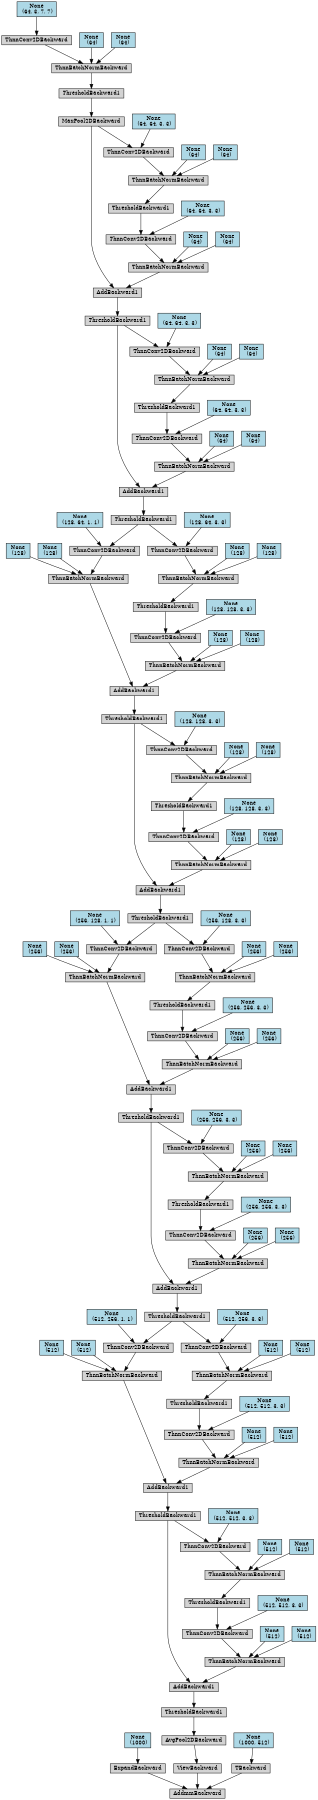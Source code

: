 digraph {
	graph [size="12,12"]
	node [align=left fontsize=12 height=0.2 ranksep=0.1 shape=box style=filled]
	140107694165520 [label=AddmmBackward]
	140107694165576 -> 140107694165520
	140107694165576 [label=ExpandBackward]
	140107694165800 -> 140107694165576
	140107694165800 [label="None
 (1000)" fillcolor=lightblue]
	140107694165632 -> 140107694165520
	140107694165632 [label=ViewBackward]
	140107694165856 -> 140107694165632
	140107694165856 [label=AvgPool2DBackward]
	140107694165968 -> 140107694165856
	140107694165968 [label=ThresholdBackward1]
	140107694260352 -> 140107694165968
	140107694260352 [label=AddBackward1]
	140107694260464 -> 140107694260352
	140107694260464 [label=ThnnBatchNormBackward]
	140107694260632 -> 140107694260464
	140107694260632 [label=ThnnConv2DBackward]
	140107694260856 -> 140107694260632
	140107694260856 [label=ThresholdBackward1]
	140107694261024 -> 140107694260856
	140107694261024 [label=ThnnBatchNormBackward]
	140107694261136 -> 140107694261024
	140107694261136 [label=ThnnConv2DBackward]
	140107694260520 -> 140107694261136
	140107694260520 [label=ThresholdBackward1]
	140107694261472 -> 140107694260520
	140107694261472 [label=AddBackward1]
	140107694261584 -> 140107694261472
	140107694261584 [label=ThnnBatchNormBackward]
	140107694261752 -> 140107694261584
	140107694261752 [label=ThnnConv2DBackward]
	140107694261976 -> 140107694261752
	140107694261976 [label=ThresholdBackward1]
	140107694262144 -> 140107694261976
	140107694262144 [label=ThnnBatchNormBackward]
	140107694262256 -> 140107694262144
	140107694262256 [label=ThnnConv2DBackward]
	140107694262480 -> 140107694262256
	140107694262480 [label=ThresholdBackward1]
	140107694262648 -> 140107694262480
	140107694262648 [label=AddBackward1]
	140107694262760 -> 140107694262648
	140107694262760 [label=ThnnBatchNormBackward]
	140107694262928 -> 140107694262760
	140107694262928 [label=ThnnConv2DBackward]
	140107694263152 -> 140107694262928
	140107694263152 [label=ThresholdBackward1]
	140107694263320 -> 140107694263152
	140107694263320 [label=ThnnBatchNormBackward]
	140107694263432 -> 140107694263320
	140107694263432 [label=ThnnConv2DBackward]
	140107694262816 -> 140107694263432
	140107694262816 [label=ThresholdBackward1]
	140107694263768 -> 140107694262816
	140107694263768 [label=AddBackward1]
	140107694263880 -> 140107694263768
	140107694263880 [label=ThnnBatchNormBackward]
	140107694264048 -> 140107694263880
	140107694264048 [label=ThnnConv2DBackward]
	140107694264272 -> 140107694264048
	140107694264272 [label=ThresholdBackward1]
	140107694272696 -> 140107694264272
	140107694272696 [label=ThnnBatchNormBackward]
	140107694272808 -> 140107694272696
	140107694272808 [label=ThnnConv2DBackward]
	140107694273032 -> 140107694272808
	140107694273032 [label=ThresholdBackward1]
	140107694273200 -> 140107694273032
	140107694273200 [label=AddBackward1]
	140107694273312 -> 140107694273200
	140107694273312 [label=ThnnBatchNormBackward]
	140107694273480 -> 140107694273312
	140107694273480 [label=ThnnConv2DBackward]
	140107694273704 -> 140107694273480
	140107694273704 [label=ThresholdBackward1]
	140107694273872 -> 140107694273704
	140107694273872 [label=ThnnBatchNormBackward]
	140107694273984 -> 140107694273872
	140107694273984 [label=ThnnConv2DBackward]
	140107694273368 -> 140107694273984
	140107694273368 [label=ThresholdBackward1]
	140107694274320 -> 140107694273368
	140107694274320 [label=AddBackward1]
	140107694274432 -> 140107694274320
	140107694274432 [label=ThnnBatchNormBackward]
	140107694274600 -> 140107694274432
	140107694274600 [label=ThnnConv2DBackward]
	140107694274824 -> 140107694274600
	140107694274824 [label=ThresholdBackward1]
	140107694274992 -> 140107694274824
	140107694274992 [label=ThnnBatchNormBackward]
	140107694275160 -> 140107694274992
	140107694275160 [label=ThnnConv2DBackward]
	140107694275384 -> 140107694275160
	140107694275384 [label=ThresholdBackward1]
	140107694275552 -> 140107694275384
	140107694275552 [label=AddBackward1]
	140107694275720 -> 140107694275552
	140107694275720 [label=ThnnBatchNormBackward]
	140107694275888 -> 140107694275720
	140107694275888 [label=ThnnConv2DBackward]
	140107694276112 -> 140107694275888
	140107694276112 [label=ThresholdBackward1]
	140107694276280 -> 140107694276112
	140107694276280 [label=ThnnBatchNormBackward]
	140107694276448 -> 140107694276280
	140107694276448 [label=ThnnConv2DBackward]
	140107694275776 -> 140107694276448
	140107694275776 [label=ThresholdBackward1]
	140107691778288 -> 140107694275776
	140107691778288 [label=AddBackward1]
	140107691778456 -> 140107691778288
	140107691778456 [label=ThnnBatchNormBackward]
	140107691778624 -> 140107691778456
	140107691778624 [label=ThnnConv2DBackward]
	140107691778848 -> 140107691778624
	140107691778848 [label=ThresholdBackward1]
	140107691779016 -> 140107691778848
	140107691779016 [label=ThnnBatchNormBackward]
	140107691779184 -> 140107691779016
	140107691779184 [label=ThnnConv2DBackward]
	140107691778512 -> 140107691779184
	140107691778512 [label=MaxPool2DBackward]
	140107691779520 -> 140107691778512
	140107691779520 [label=ThresholdBackward1]
	140107691779688 -> 140107691779520
	140107691779688 [label=ThnnBatchNormBackward]
	140107691779856 -> 140107691779688
	140107691779856 [label=ThnnConv2DBackward]
	140107691780080 -> 140107691779856
	140107691780080 [label="None
 (64, 3, 7, 7)" fillcolor=lightblue]
	140107691779912 -> 140107691779688
	140107691779912 [label="None
 (64)" fillcolor=lightblue]
	140107691779968 -> 140107691779688
	140107691779968 [label="None
 (64)" fillcolor=lightblue]
	140107691779408 -> 140107691779184
	140107691779408 [label="None
 (64, 64, 3, 3)" fillcolor=lightblue]
	140107691779240 -> 140107691779016
	140107691779240 [label="None
 (64)" fillcolor=lightblue]
	140107691779296 -> 140107691779016
	140107691779296 [label="None
 (64)" fillcolor=lightblue]
	140107691778904 -> 140107691778624
	140107691778904 [label="None
 (64, 64, 3, 3)" fillcolor=lightblue]
	140107691778680 -> 140107691778456
	140107691778680 [label="None
 (64)" fillcolor=lightblue]
	140107691778736 -> 140107691778456
	140107691778736 [label="None
 (64)" fillcolor=lightblue]
	140107691778512 -> 140107691778288
	140107691778176 -> 140107694276448
	140107691778176 [label="None
 (64, 64, 3, 3)" fillcolor=lightblue]
	140107694276504 -> 140107694276280
	140107694276504 [label="None
 (64)" fillcolor=lightblue]
	140107694276560 -> 140107694276280
	140107694276560 [label="None
 (64)" fillcolor=lightblue]
	140107694276168 -> 140107694275888
	140107694276168 [label="None
 (64, 64, 3, 3)" fillcolor=lightblue]
	140107694275944 -> 140107694275720
	140107694275944 [label="None
 (64)" fillcolor=lightblue]
	140107694276000 -> 140107694275720
	140107694276000 [label="None
 (64)" fillcolor=lightblue]
	140107694275776 -> 140107694275552
	140107694275440 -> 140107694275160
	140107694275440 [label="None
 (128, 64, 3, 3)" fillcolor=lightblue]
	140107694275216 -> 140107694274992
	140107694275216 [label="None
 (128)" fillcolor=lightblue]
	140107694275272 -> 140107694274992
	140107694275272 [label="None
 (128)" fillcolor=lightblue]
	140107694274880 -> 140107694274600
	140107694274880 [label="None
 (128, 128, 3, 3)" fillcolor=lightblue]
	140107694274656 -> 140107694274432
	140107694274656 [label="None
 (128)" fillcolor=lightblue]
	140107694274712 -> 140107694274432
	140107694274712 [label="None
 (128)" fillcolor=lightblue]
	140107694274488 -> 140107694274320
	140107694274488 [label=ThnnBatchNormBackward]
	140107694274768 -> 140107694274488
	140107694274768 [label=ThnnConv2DBackward]
	140107694275384 -> 140107694274768
	140107694275048 -> 140107694274768
	140107694275048 [label="None
 (128, 64, 1, 1)" fillcolor=lightblue]
	140107694274936 -> 140107694274488
	140107694274936 [label="None
 (128)" fillcolor=lightblue]
	140107694275328 -> 140107694274488
	140107694275328 [label="None
 (128)" fillcolor=lightblue]
	140107694274208 -> 140107694273984
	140107694274208 [label="None
 (128, 128, 3, 3)" fillcolor=lightblue]
	140107694274040 -> 140107694273872
	140107694274040 [label="None
 (128)" fillcolor=lightblue]
	140107694274096 -> 140107694273872
	140107694274096 [label="None
 (128)" fillcolor=lightblue]
	140107694273760 -> 140107694273480
	140107694273760 [label="None
 (128, 128, 3, 3)" fillcolor=lightblue]
	140107694273536 -> 140107694273312
	140107694273536 [label="None
 (128)" fillcolor=lightblue]
	140107694273592 -> 140107694273312
	140107694273592 [label="None
 (128)" fillcolor=lightblue]
	140107694273368 -> 140107694273200
	140107694273088 -> 140107694272808
	140107694273088 [label="None
 (256, 128, 3, 3)" fillcolor=lightblue]
	140107694272864 -> 140107694272696
	140107694272864 [label="None
 (256)" fillcolor=lightblue]
	140107694272920 -> 140107694272696
	140107694272920 [label="None
 (256)" fillcolor=lightblue]
	140107694272584 -> 140107694264048
	140107694272584 [label="None
 (256, 256, 3, 3)" fillcolor=lightblue]
	140107694264104 -> 140107694263880
	140107694264104 [label="None
 (256)" fillcolor=lightblue]
	140107694264160 -> 140107694263880
	140107694264160 [label="None
 (256)" fillcolor=lightblue]
	140107694263936 -> 140107694263768
	140107694263936 [label=ThnnBatchNormBackward]
	140107694264216 -> 140107694263936
	140107694264216 [label=ThnnConv2DBackward]
	140107694273032 -> 140107694264216
	140107694272752 -> 140107694264216
	140107694272752 [label="None
 (256, 128, 1, 1)" fillcolor=lightblue]
	140107694272640 -> 140107694263936
	140107694272640 [label="None
 (256)" fillcolor=lightblue]
	140107694272976 -> 140107694263936
	140107694272976 [label="None
 (256)" fillcolor=lightblue]
	140107694263656 -> 140107694263432
	140107694263656 [label="None
 (256, 256, 3, 3)" fillcolor=lightblue]
	140107694263488 -> 140107694263320
	140107694263488 [label="None
 (256)" fillcolor=lightblue]
	140107694263544 -> 140107694263320
	140107694263544 [label="None
 (256)" fillcolor=lightblue]
	140107694263208 -> 140107694262928
	140107694263208 [label="None
 (256, 256, 3, 3)" fillcolor=lightblue]
	140107694262984 -> 140107694262760
	140107694262984 [label="None
 (256)" fillcolor=lightblue]
	140107694263040 -> 140107694262760
	140107694263040 [label="None
 (256)" fillcolor=lightblue]
	140107694262816 -> 140107694262648
	140107694262536 -> 140107694262256
	140107694262536 [label="None
 (512, 256, 3, 3)" fillcolor=lightblue]
	140107694262312 -> 140107694262144
	140107694262312 [label="None
 (512)" fillcolor=lightblue]
	140107694262368 -> 140107694262144
	140107694262368 [label="None
 (512)" fillcolor=lightblue]
	140107694262032 -> 140107694261752
	140107694262032 [label="None
 (512, 512, 3, 3)" fillcolor=lightblue]
	140107694261808 -> 140107694261584
	140107694261808 [label="None
 (512)" fillcolor=lightblue]
	140107694261864 -> 140107694261584
	140107694261864 [label="None
 (512)" fillcolor=lightblue]
	140107694261640 -> 140107694261472
	140107694261640 [label=ThnnBatchNormBackward]
	140107694261920 -> 140107694261640
	140107694261920 [label=ThnnConv2DBackward]
	140107694262480 -> 140107694261920
	140107694262200 -> 140107694261920
	140107694262200 [label="None
 (512, 256, 1, 1)" fillcolor=lightblue]
	140107694262088 -> 140107694261640
	140107694262088 [label="None
 (512)" fillcolor=lightblue]
	140107694262424 -> 140107694261640
	140107694262424 [label="None
 (512)" fillcolor=lightblue]
	140107694261360 -> 140107694261136
	140107694261360 [label="None
 (512, 512, 3, 3)" fillcolor=lightblue]
	140107694261192 -> 140107694261024
	140107694261192 [label="None
 (512)" fillcolor=lightblue]
	140107694261248 -> 140107694261024
	140107694261248 [label="None
 (512)" fillcolor=lightblue]
	140107694260912 -> 140107694260632
	140107694260912 [label="None
 (512, 512, 3, 3)" fillcolor=lightblue]
	140107694260688 -> 140107694260464
	140107694260688 [label="None
 (512)" fillcolor=lightblue]
	140107694260744 -> 140107694260464
	140107694260744 [label="None
 (512)" fillcolor=lightblue]
	140107694260520 -> 140107694260352
	140107694165688 -> 140107694165520
	140107694165688 [label=TBackward]
	140107694165912 -> 140107694165688
	140107694165912 [label="None
 (1000, 512)" fillcolor=lightblue]
}
